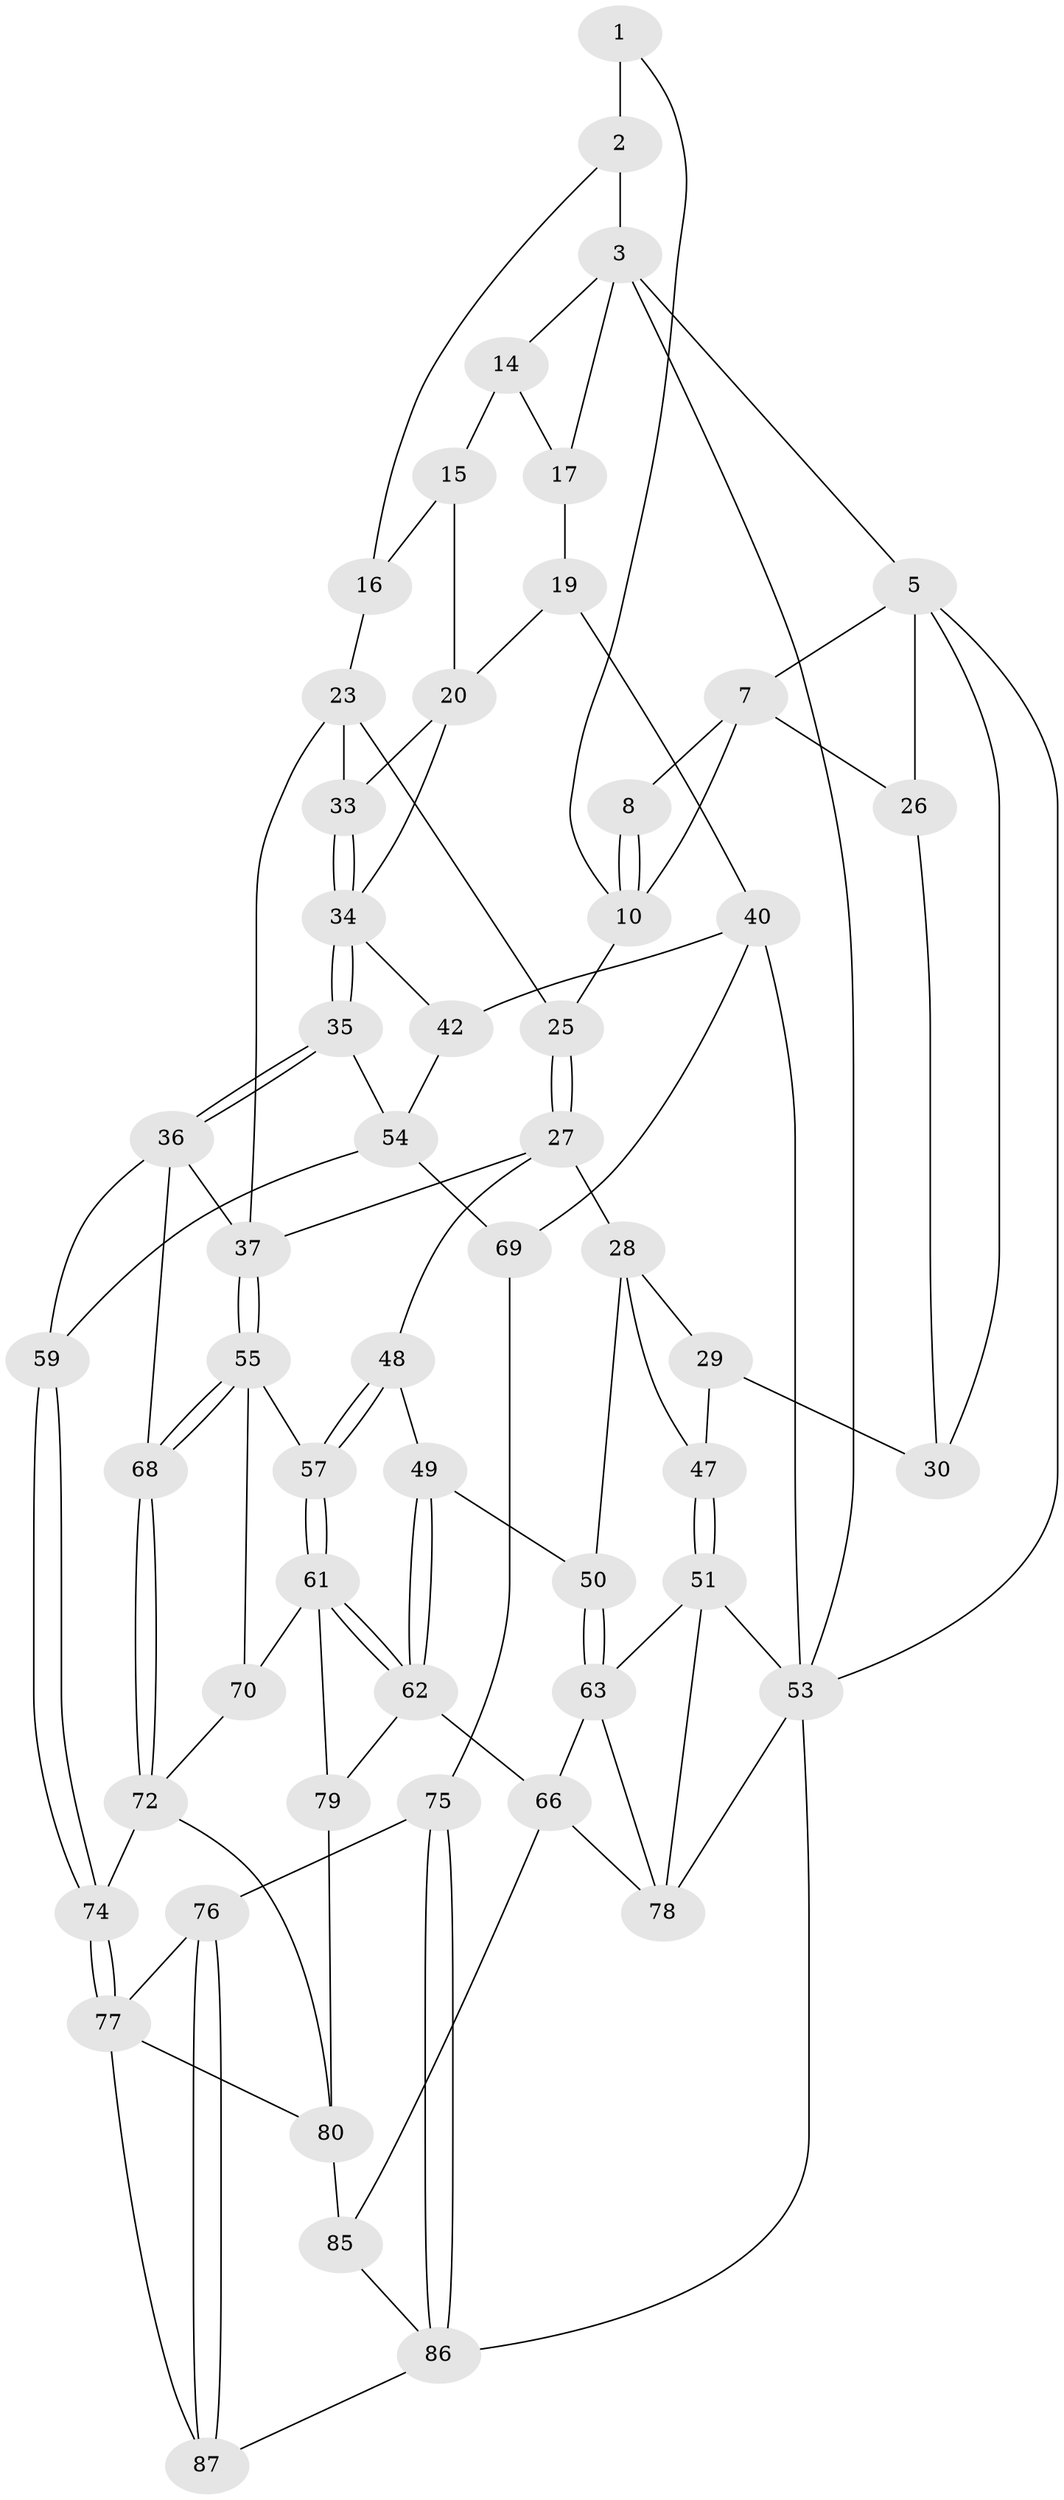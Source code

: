 // original degree distribution, {3: 0.022727272727272728, 4: 0.23863636363636365, 6: 0.2159090909090909, 5: 0.5227272727272727}
// Generated by graph-tools (version 1.1) at 2025/11/02/27/25 16:11:52]
// undirected, 55 vertices, 114 edges
graph export_dot {
graph [start="1"]
  node [color=gray90,style=filled];
  1 [pos="+0.7344157229385452+0",super="+9"];
  2 [pos="+0.8549444772436924+0",super="+13"];
  3 [pos="+0.9135529297671509+0",super="+4"];
  5 [pos="+0+0",super="+6"];
  7 [pos="+0.1817187998515366+0",super="+12"];
  8 [pos="+0.49739324487953424+0"];
  10 [pos="+0.5038817876541317+0.11035203931129925",super="+11"];
  14 [pos="+0.8438452312174097+0"];
  15 [pos="+0.8383421880417917+0.004134991591661305",super="+21"];
  16 [pos="+0.6570618976973559+0.13080203871922855",super="+22"];
  17 [pos="+1+0.18561091897816784",super="+18"];
  19 [pos="+0.9835915741266412+0.2615374204276485",super="+39"];
  20 [pos="+0.8864780305555365+0.28699669079922846",super="+32"];
  23 [pos="+0.6895159591368951+0.2753274371867999",super="+24"];
  25 [pos="+0.420085431884429+0.23823924992358608"];
  26 [pos="+0.13772384016448078+0.17710040669986246"];
  27 [pos="+0.39852780089216566+0.3383746723023832",super="+44"];
  28 [pos="+0.174517548722662+0.3743421224062177",super="+46"];
  29 [pos="+0.15808204343842905+0.3475001480581986",super="+45"];
  30 [pos="+0.13686431775017613+0.17831702310677924",super="+31"];
  33 [pos="+0.7410446154817756+0.30595129294275886"];
  34 [pos="+0.7781184242541882+0.46804110640341773",super="+43"];
  35 [pos="+0.7751125208662676+0.47768134968141945"];
  36 [pos="+0.6538368208030282+0.5097847839365317",super="+60"];
  37 [pos="+0.6352445996803968+0.5033934080026827",super="+38"];
  40 [pos="+1+0.5883124150626953",super="+41"];
  42 [pos="+1+0.519437317625902"];
  47 [pos="+0+0.38609799059248257"];
  48 [pos="+0.37729508251835847+0.47810990008654153"];
  49 [pos="+0.3052077184576661+0.5405476575817562"];
  50 [pos="+0.149401670186277+0.5216161394527009"];
  51 [pos="+0+0.5256216083622542",super="+52"];
  53 [pos="+0+1",super="+64"];
  54 [pos="+0.7935871269390216+0.48891150643209025",super="+58"];
  55 [pos="+0.5316195967389433+0.6003066905247163",super="+56"];
  57 [pos="+0.4640561592782598+0.5984084069436529"];
  59 [pos="+0.722497807932408+0.6503133437483742"];
  61 [pos="+0.3347388701553444+0.7013150552411402",super="+71"];
  62 [pos="+0.3287883046669128+0.7033995360003483",super="+65"];
  63 [pos="+0.11662638865128286+0.5760187846226708",super="+67"];
  66 [pos="+0.21602764923031123+0.7589189592765064",super="+83"];
  68 [pos="+0.6410356460887521+0.7033144743061712"];
  69 [pos="+0.9506686574831728+0.7072289186629918"];
  70 [pos="+0.5263074466561299+0.7446896254494141"];
  72 [pos="+0.630361318520005+0.7337500452239957",super="+73"];
  74 [pos="+0.7699191816457293+0.768630863094261"];
  75 [pos="+0.877989958036769+0.7861710174991677"];
  76 [pos="+0.8757240067045923+0.7875238788323143"];
  77 [pos="+0.7900042058417991+0.7929919419594414",super="+82"];
  78 [pos="+0.0935718067575877+0.756782384905184",super="+84"];
  79 [pos="+0.36051775541536935+0.8346616689466104"];
  80 [pos="+0.5786166798429758+0.8970424220946288",super="+81"];
  85 [pos="+0.49068467327165244+1"];
  86 [pos="+1+1",super="+88"];
  87 [pos="+0.8620129875165542+1"];
  1 -- 2 [weight=2];
  1 -- 10;
  2 -- 3;
  2 -- 16;
  3 -- 14;
  3 -- 17;
  3 -- 5;
  3 -- 53;
  5 -- 53;
  5 -- 26;
  5 -- 7;
  5 -- 30;
  7 -- 8;
  7 -- 10;
  7 -- 26;
  8 -- 10;
  8 -- 10;
  10 -- 25;
  14 -- 15;
  14 -- 17;
  15 -- 16 [weight=2];
  15 -- 20;
  16 -- 23;
  17 -- 19 [weight=2];
  19 -- 20;
  19 -- 40;
  20 -- 33;
  20 -- 34;
  23 -- 33;
  23 -- 25;
  23 -- 37;
  25 -- 27;
  25 -- 27;
  26 -- 30;
  27 -- 28;
  27 -- 48;
  27 -- 37;
  28 -- 29;
  28 -- 50;
  28 -- 47;
  29 -- 30 [weight=2];
  29 -- 47;
  33 -- 34;
  33 -- 34;
  34 -- 35;
  34 -- 35;
  34 -- 42;
  35 -- 36;
  35 -- 36;
  35 -- 54;
  36 -- 37;
  36 -- 59;
  36 -- 68;
  37 -- 55;
  37 -- 55;
  40 -- 42;
  40 -- 69;
  40 -- 53;
  42 -- 54;
  47 -- 51;
  47 -- 51;
  48 -- 49;
  48 -- 57;
  48 -- 57;
  49 -- 50;
  49 -- 62;
  49 -- 62;
  50 -- 63;
  50 -- 63;
  51 -- 63;
  51 -- 53;
  51 -- 78;
  53 -- 78;
  53 -- 86;
  54 -- 59;
  54 -- 69;
  55 -- 68;
  55 -- 68;
  55 -- 57;
  55 -- 70;
  57 -- 61;
  57 -- 61;
  59 -- 74;
  59 -- 74;
  61 -- 62;
  61 -- 62;
  61 -- 70;
  61 -- 79;
  62 -- 66;
  62 -- 79;
  63 -- 66;
  63 -- 78;
  66 -- 85;
  66 -- 78;
  68 -- 72;
  68 -- 72;
  69 -- 75;
  70 -- 72;
  72 -- 74;
  72 -- 80;
  74 -- 77;
  74 -- 77;
  75 -- 76;
  75 -- 86;
  75 -- 86;
  76 -- 77;
  76 -- 87;
  76 -- 87;
  77 -- 80;
  77 -- 87;
  79 -- 80;
  80 -- 85;
  85 -- 86;
  86 -- 87;
}
